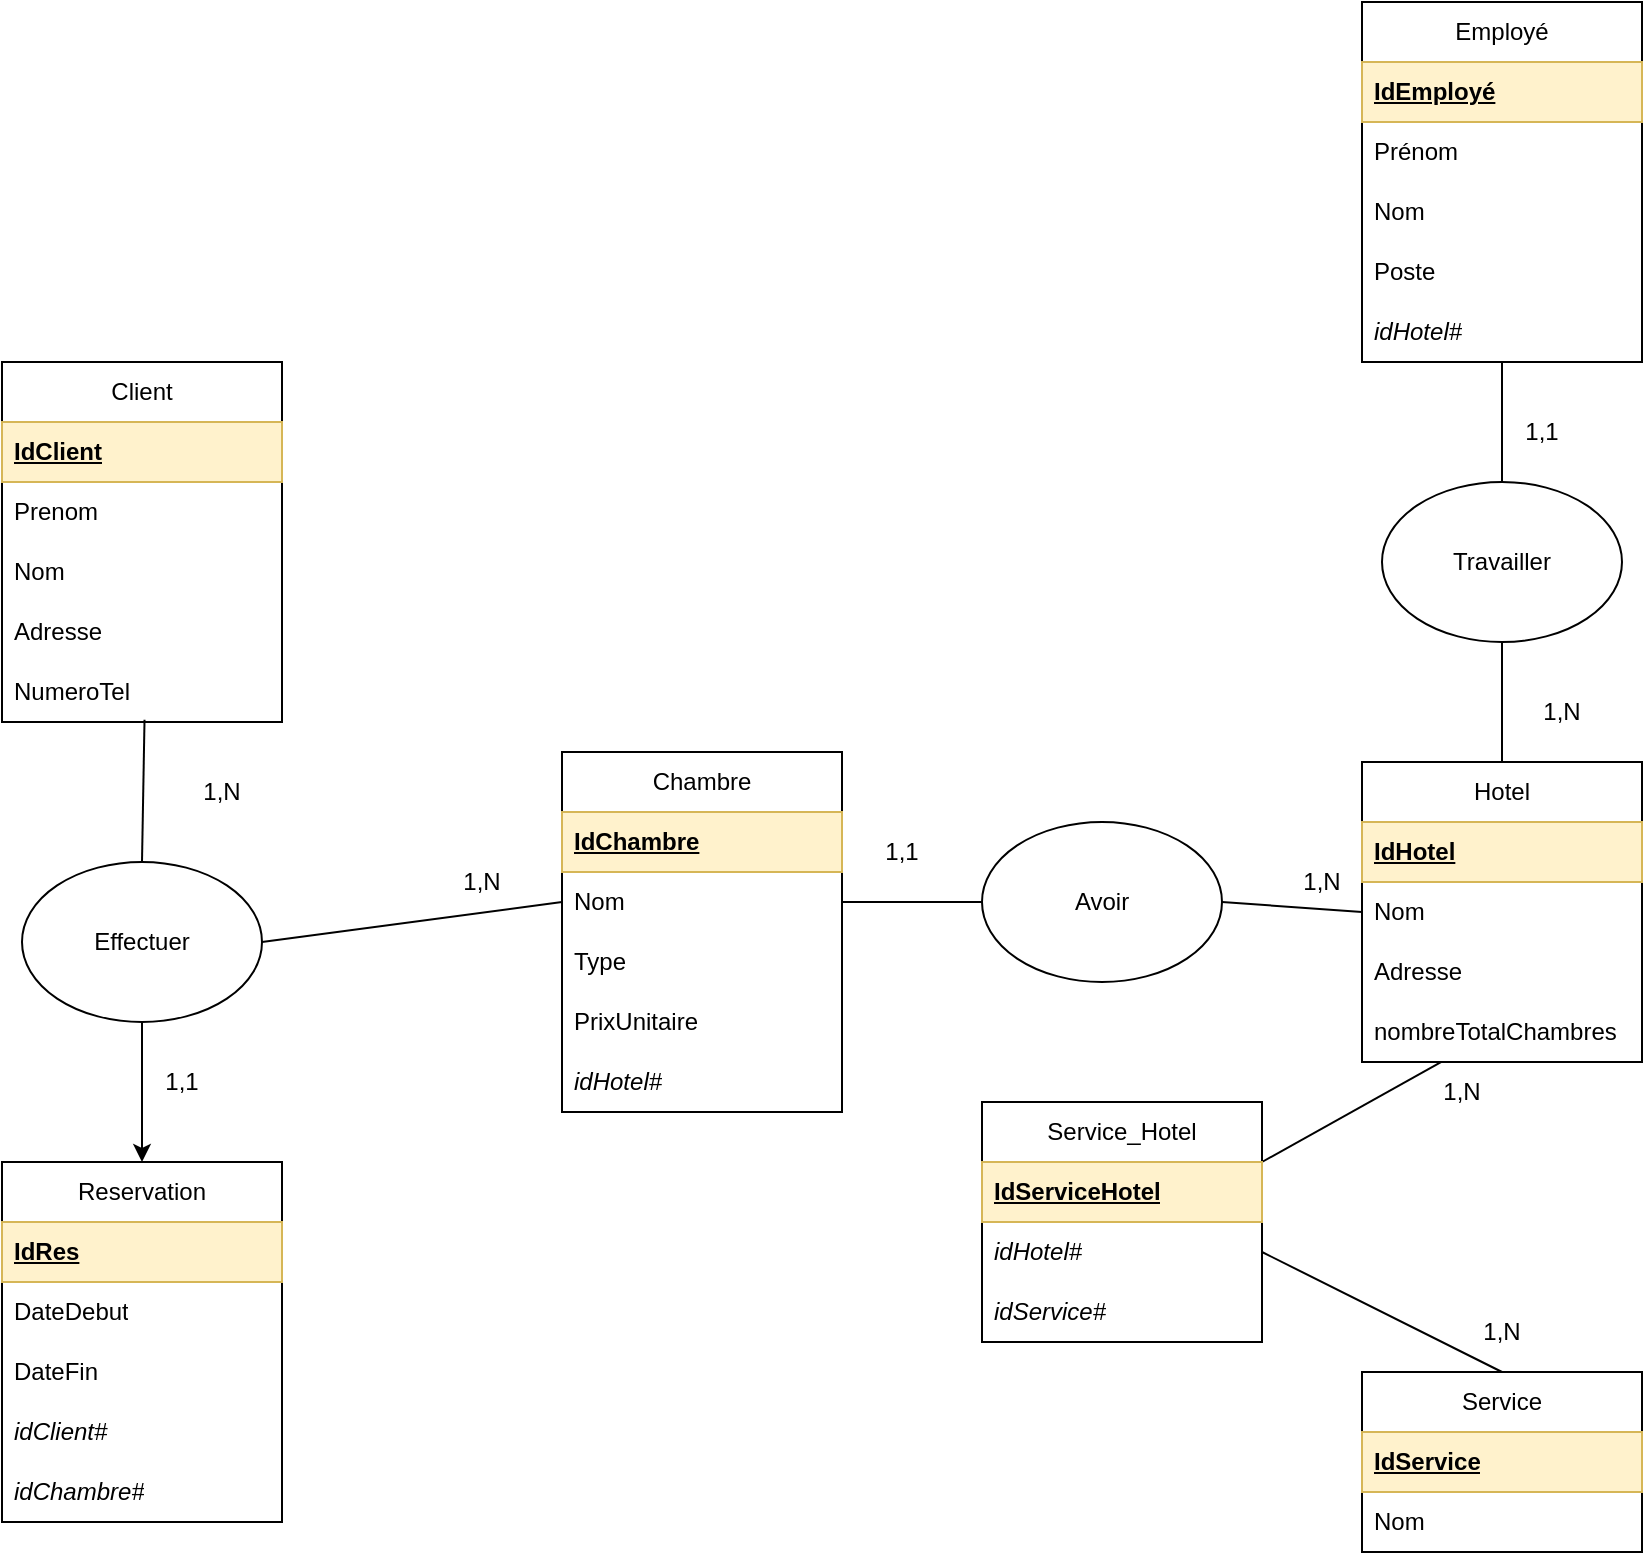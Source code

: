<mxfile version="22.1.11" type="device">
  <diagram name="Page-1" id="E4w9Dfdz34rPDymhhQbA">
    <mxGraphModel dx="2046" dy="1882" grid="1" gridSize="10" guides="1" tooltips="1" connect="1" arrows="1" fold="1" page="1" pageScale="1" pageWidth="827" pageHeight="1169" math="0" shadow="0">
      <root>
        <mxCell id="0" />
        <mxCell id="1" parent="0" />
        <mxCell id="BhxzaYx3S7wr-Ydjsyry-1" value="Hotel" style="swimlane;fontStyle=0;childLayout=stackLayout;horizontal=1;startSize=30;horizontalStack=0;resizeParent=1;resizeParentMax=0;resizeLast=0;collapsible=1;marginBottom=0;whiteSpace=wrap;html=1;" parent="1" vertex="1">
          <mxGeometry x="500" y="210" width="140" height="150" as="geometry" />
        </mxCell>
        <mxCell id="BhxzaYx3S7wr-Ydjsyry-2" value="&lt;u&gt;&lt;b&gt;IdHotel&lt;/b&gt;&lt;/u&gt;" style="text;strokeColor=#d6b656;fillColor=#fff2cc;align=left;verticalAlign=middle;spacingLeft=4;spacingRight=4;overflow=hidden;points=[[0,0.5],[1,0.5]];portConstraint=eastwest;rotatable=0;whiteSpace=wrap;html=1;" parent="BhxzaYx3S7wr-Ydjsyry-1" vertex="1">
          <mxGeometry y="30" width="140" height="30" as="geometry" />
        </mxCell>
        <mxCell id="BhxzaYx3S7wr-Ydjsyry-3" value="Nom" style="text;strokeColor=none;fillColor=none;align=left;verticalAlign=middle;spacingLeft=4;spacingRight=4;overflow=hidden;points=[[0,0.5],[1,0.5]];portConstraint=eastwest;rotatable=0;whiteSpace=wrap;html=1;" parent="BhxzaYx3S7wr-Ydjsyry-1" vertex="1">
          <mxGeometry y="60" width="140" height="30" as="geometry" />
        </mxCell>
        <mxCell id="BhxzaYx3S7wr-Ydjsyry-4" value="Adresse" style="text;strokeColor=none;fillColor=none;align=left;verticalAlign=middle;spacingLeft=4;spacingRight=4;overflow=hidden;points=[[0,0.5],[1,0.5]];portConstraint=eastwest;rotatable=0;whiteSpace=wrap;html=1;" parent="BhxzaYx3S7wr-Ydjsyry-1" vertex="1">
          <mxGeometry y="90" width="140" height="30" as="geometry" />
        </mxCell>
        <mxCell id="E3cw6OAHOI8MhA3ziFxd-1" value="nombreTotalChambres" style="text;strokeColor=none;fillColor=none;align=left;verticalAlign=middle;spacingLeft=4;spacingRight=4;overflow=hidden;points=[[0,0.5],[1,0.5]];portConstraint=eastwest;rotatable=0;whiteSpace=wrap;html=1;" vertex="1" parent="BhxzaYx3S7wr-Ydjsyry-1">
          <mxGeometry y="120" width="140" height="30" as="geometry" />
        </mxCell>
        <mxCell id="BhxzaYx3S7wr-Ydjsyry-5" value="Chambre" style="swimlane;fontStyle=0;childLayout=stackLayout;horizontal=1;startSize=30;horizontalStack=0;resizeParent=1;resizeParentMax=0;resizeLast=0;collapsible=1;marginBottom=0;whiteSpace=wrap;html=1;" parent="1" vertex="1">
          <mxGeometry x="100" y="205" width="140" height="180" as="geometry" />
        </mxCell>
        <mxCell id="BhxzaYx3S7wr-Ydjsyry-6" value="&lt;u&gt;&lt;b&gt;IdChambre&lt;/b&gt;&lt;/u&gt;" style="text;strokeColor=#d6b656;fillColor=#fff2cc;align=left;verticalAlign=middle;spacingLeft=4;spacingRight=4;overflow=hidden;points=[[0,0.5],[1,0.5]];portConstraint=eastwest;rotatable=0;whiteSpace=wrap;html=1;" parent="BhxzaYx3S7wr-Ydjsyry-5" vertex="1">
          <mxGeometry y="30" width="140" height="30" as="geometry" />
        </mxCell>
        <mxCell id="BhxzaYx3S7wr-Ydjsyry-7" value="Nom" style="text;strokeColor=none;fillColor=none;align=left;verticalAlign=middle;spacingLeft=4;spacingRight=4;overflow=hidden;points=[[0,0.5],[1,0.5]];portConstraint=eastwest;rotatable=0;whiteSpace=wrap;html=1;" parent="BhxzaYx3S7wr-Ydjsyry-5" vertex="1">
          <mxGeometry y="60" width="140" height="30" as="geometry" />
        </mxCell>
        <mxCell id="BhxzaYx3S7wr-Ydjsyry-8" value="Type" style="text;strokeColor=none;fillColor=none;align=left;verticalAlign=middle;spacingLeft=4;spacingRight=4;overflow=hidden;points=[[0,0.5],[1,0.5]];portConstraint=eastwest;rotatable=0;whiteSpace=wrap;html=1;" parent="BhxzaYx3S7wr-Ydjsyry-5" vertex="1">
          <mxGeometry y="90" width="140" height="30" as="geometry" />
        </mxCell>
        <mxCell id="BhxzaYx3S7wr-Ydjsyry-9" value="PrixUnitaire" style="text;strokeColor=none;fillColor=none;align=left;verticalAlign=middle;spacingLeft=4;spacingRight=4;overflow=hidden;points=[[0,0.5],[1,0.5]];portConstraint=eastwest;rotatable=0;whiteSpace=wrap;html=1;" parent="BhxzaYx3S7wr-Ydjsyry-5" vertex="1">
          <mxGeometry y="120" width="140" height="30" as="geometry" />
        </mxCell>
        <mxCell id="BhxzaYx3S7wr-Ydjsyry-60" value="&lt;i&gt;idHotel#&lt;/i&gt;" style="text;strokeColor=none;fillColor=none;align=left;verticalAlign=middle;spacingLeft=4;spacingRight=4;overflow=hidden;points=[[0,0.5],[1,0.5]];portConstraint=eastwest;rotatable=0;whiteSpace=wrap;html=1;" parent="BhxzaYx3S7wr-Ydjsyry-5" vertex="1">
          <mxGeometry y="150" width="140" height="30" as="geometry" />
        </mxCell>
        <mxCell id="BhxzaYx3S7wr-Ydjsyry-10" value="Client" style="swimlane;fontStyle=0;childLayout=stackLayout;horizontal=1;startSize=30;horizontalStack=0;resizeParent=1;resizeParentMax=0;resizeLast=0;collapsible=1;marginBottom=0;whiteSpace=wrap;html=1;" parent="1" vertex="1">
          <mxGeometry x="-180" y="10" width="140" height="180" as="geometry" />
        </mxCell>
        <mxCell id="BhxzaYx3S7wr-Ydjsyry-11" value="&lt;u&gt;&lt;b&gt;IdClient&lt;/b&gt;&lt;/u&gt;" style="text;strokeColor=#d6b656;fillColor=#fff2cc;align=left;verticalAlign=middle;spacingLeft=4;spacingRight=4;overflow=hidden;points=[[0,0.5],[1,0.5]];portConstraint=eastwest;rotatable=0;whiteSpace=wrap;html=1;" parent="BhxzaYx3S7wr-Ydjsyry-10" vertex="1">
          <mxGeometry y="30" width="140" height="30" as="geometry" />
        </mxCell>
        <mxCell id="BhxzaYx3S7wr-Ydjsyry-12" value="Prenom" style="text;strokeColor=none;fillColor=none;align=left;verticalAlign=middle;spacingLeft=4;spacingRight=4;overflow=hidden;points=[[0,0.5],[1,0.5]];portConstraint=eastwest;rotatable=0;whiteSpace=wrap;html=1;" parent="BhxzaYx3S7wr-Ydjsyry-10" vertex="1">
          <mxGeometry y="60" width="140" height="30" as="geometry" />
        </mxCell>
        <mxCell id="BhxzaYx3S7wr-Ydjsyry-13" value="Nom" style="text;strokeColor=none;fillColor=none;align=left;verticalAlign=middle;spacingLeft=4;spacingRight=4;overflow=hidden;points=[[0,0.5],[1,0.5]];portConstraint=eastwest;rotatable=0;whiteSpace=wrap;html=1;" parent="BhxzaYx3S7wr-Ydjsyry-10" vertex="1">
          <mxGeometry y="90" width="140" height="30" as="geometry" />
        </mxCell>
        <mxCell id="BhxzaYx3S7wr-Ydjsyry-14" value="Adresse" style="text;strokeColor=none;fillColor=none;align=left;verticalAlign=middle;spacingLeft=4;spacingRight=4;overflow=hidden;points=[[0,0.5],[1,0.5]];portConstraint=eastwest;rotatable=0;whiteSpace=wrap;html=1;" parent="BhxzaYx3S7wr-Ydjsyry-10" vertex="1">
          <mxGeometry y="120" width="140" height="30" as="geometry" />
        </mxCell>
        <mxCell id="BhxzaYx3S7wr-Ydjsyry-15" value="NumeroTel" style="text;strokeColor=none;fillColor=none;align=left;verticalAlign=middle;spacingLeft=4;spacingRight=4;overflow=hidden;points=[[0,0.5],[1,0.5]];portConstraint=eastwest;rotatable=0;whiteSpace=wrap;html=1;" parent="BhxzaYx3S7wr-Ydjsyry-10" vertex="1">
          <mxGeometry y="150" width="140" height="30" as="geometry" />
        </mxCell>
        <mxCell id="BhxzaYx3S7wr-Ydjsyry-16" value="Employé" style="swimlane;fontStyle=0;childLayout=stackLayout;horizontal=1;startSize=30;horizontalStack=0;resizeParent=1;resizeParentMax=0;resizeLast=0;collapsible=1;marginBottom=0;whiteSpace=wrap;html=1;" parent="1" vertex="1">
          <mxGeometry x="500" y="-170" width="140" height="180" as="geometry" />
        </mxCell>
        <mxCell id="BhxzaYx3S7wr-Ydjsyry-17" value="&lt;u&gt;&lt;b&gt;IdEmployé&lt;/b&gt;&lt;/u&gt;" style="text;strokeColor=#d6b656;fillColor=#fff2cc;align=left;verticalAlign=middle;spacingLeft=4;spacingRight=4;overflow=hidden;points=[[0,0.5],[1,0.5]];portConstraint=eastwest;rotatable=0;whiteSpace=wrap;html=1;" parent="BhxzaYx3S7wr-Ydjsyry-16" vertex="1">
          <mxGeometry y="30" width="140" height="30" as="geometry" />
        </mxCell>
        <mxCell id="BhxzaYx3S7wr-Ydjsyry-18" value="Prénom" style="text;strokeColor=none;fillColor=none;align=left;verticalAlign=middle;spacingLeft=4;spacingRight=4;overflow=hidden;points=[[0,0.5],[1,0.5]];portConstraint=eastwest;rotatable=0;whiteSpace=wrap;html=1;" parent="BhxzaYx3S7wr-Ydjsyry-16" vertex="1">
          <mxGeometry y="60" width="140" height="30" as="geometry" />
        </mxCell>
        <mxCell id="BhxzaYx3S7wr-Ydjsyry-19" value="Nom" style="text;strokeColor=none;fillColor=none;align=left;verticalAlign=middle;spacingLeft=4;spacingRight=4;overflow=hidden;points=[[0,0.5],[1,0.5]];portConstraint=eastwest;rotatable=0;whiteSpace=wrap;html=1;" parent="BhxzaYx3S7wr-Ydjsyry-16" vertex="1">
          <mxGeometry y="90" width="140" height="30" as="geometry" />
        </mxCell>
        <mxCell id="BhxzaYx3S7wr-Ydjsyry-20" value="Poste" style="text;strokeColor=none;fillColor=none;align=left;verticalAlign=middle;spacingLeft=4;spacingRight=4;overflow=hidden;points=[[0,0.5],[1,0.5]];portConstraint=eastwest;rotatable=0;whiteSpace=wrap;html=1;" parent="BhxzaYx3S7wr-Ydjsyry-16" vertex="1">
          <mxGeometry y="120" width="140" height="30" as="geometry" />
        </mxCell>
        <mxCell id="BhxzaYx3S7wr-Ydjsyry-61" value="&lt;i&gt;idHotel#&lt;/i&gt;" style="text;strokeColor=none;fillColor=none;align=left;verticalAlign=middle;spacingLeft=4;spacingRight=4;overflow=hidden;points=[[0,0.5],[1,0.5]];portConstraint=eastwest;rotatable=0;whiteSpace=wrap;html=1;" parent="BhxzaYx3S7wr-Ydjsyry-16" vertex="1">
          <mxGeometry y="150" width="140" height="30" as="geometry" />
        </mxCell>
        <mxCell id="BhxzaYx3S7wr-Ydjsyry-21" value="Reservation" style="swimlane;fontStyle=0;childLayout=stackLayout;horizontal=1;startSize=30;horizontalStack=0;resizeParent=1;resizeParentMax=0;resizeLast=0;collapsible=1;marginBottom=0;whiteSpace=wrap;html=1;" parent="1" vertex="1">
          <mxGeometry x="-180" y="410" width="140" height="180" as="geometry" />
        </mxCell>
        <mxCell id="BhxzaYx3S7wr-Ydjsyry-22" value="&lt;u&gt;&lt;b&gt;IdRes&lt;/b&gt;&lt;/u&gt;" style="text;strokeColor=#d6b656;fillColor=#fff2cc;align=left;verticalAlign=middle;spacingLeft=4;spacingRight=4;overflow=hidden;points=[[0,0.5],[1,0.5]];portConstraint=eastwest;rotatable=0;whiteSpace=wrap;html=1;" parent="BhxzaYx3S7wr-Ydjsyry-21" vertex="1">
          <mxGeometry y="30" width="140" height="30" as="geometry" />
        </mxCell>
        <mxCell id="BhxzaYx3S7wr-Ydjsyry-23" value="DateDebut" style="text;strokeColor=none;fillColor=none;align=left;verticalAlign=middle;spacingLeft=4;spacingRight=4;overflow=hidden;points=[[0,0.5],[1,0.5]];portConstraint=eastwest;rotatable=0;whiteSpace=wrap;html=1;" parent="BhxzaYx3S7wr-Ydjsyry-21" vertex="1">
          <mxGeometry y="60" width="140" height="30" as="geometry" />
        </mxCell>
        <mxCell id="BhxzaYx3S7wr-Ydjsyry-24" value="DateFin" style="text;strokeColor=none;fillColor=none;align=left;verticalAlign=middle;spacingLeft=4;spacingRight=4;overflow=hidden;points=[[0,0.5],[1,0.5]];portConstraint=eastwest;rotatable=0;whiteSpace=wrap;html=1;" parent="BhxzaYx3S7wr-Ydjsyry-21" vertex="1">
          <mxGeometry y="90" width="140" height="30" as="geometry" />
        </mxCell>
        <mxCell id="BhxzaYx3S7wr-Ydjsyry-62" value="&lt;i&gt;idClient#&lt;/i&gt;" style="text;strokeColor=none;fillColor=none;align=left;verticalAlign=middle;spacingLeft=4;spacingRight=4;overflow=hidden;points=[[0,0.5],[1,0.5]];portConstraint=eastwest;rotatable=0;whiteSpace=wrap;html=1;" parent="BhxzaYx3S7wr-Ydjsyry-21" vertex="1">
          <mxGeometry y="120" width="140" height="30" as="geometry" />
        </mxCell>
        <mxCell id="BhxzaYx3S7wr-Ydjsyry-63" value="&lt;i&gt;idChambre#&lt;/i&gt;" style="text;strokeColor=none;fillColor=none;align=left;verticalAlign=middle;spacingLeft=4;spacingRight=4;overflow=hidden;points=[[0,0.5],[1,0.5]];portConstraint=eastwest;rotatable=0;whiteSpace=wrap;html=1;" parent="BhxzaYx3S7wr-Ydjsyry-21" vertex="1">
          <mxGeometry y="150" width="140" height="30" as="geometry" />
        </mxCell>
        <mxCell id="BhxzaYx3S7wr-Ydjsyry-25" value="Service" style="swimlane;fontStyle=0;childLayout=stackLayout;horizontal=1;startSize=30;horizontalStack=0;resizeParent=1;resizeParentMax=0;resizeLast=0;collapsible=1;marginBottom=0;whiteSpace=wrap;html=1;" parent="1" vertex="1">
          <mxGeometry x="500" y="515" width="140" height="90" as="geometry" />
        </mxCell>
        <mxCell id="BhxzaYx3S7wr-Ydjsyry-26" value="&lt;u&gt;&lt;b&gt;IdService&lt;/b&gt;&lt;/u&gt;" style="text;strokeColor=#d6b656;fillColor=#fff2cc;align=left;verticalAlign=middle;spacingLeft=4;spacingRight=4;overflow=hidden;points=[[0,0.5],[1,0.5]];portConstraint=eastwest;rotatable=0;whiteSpace=wrap;html=1;" parent="BhxzaYx3S7wr-Ydjsyry-25" vertex="1">
          <mxGeometry y="30" width="140" height="30" as="geometry" />
        </mxCell>
        <mxCell id="BhxzaYx3S7wr-Ydjsyry-27" value="Nom" style="text;strokeColor=none;fillColor=none;align=left;verticalAlign=middle;spacingLeft=4;spacingRight=4;overflow=hidden;points=[[0,0.5],[1,0.5]];portConstraint=eastwest;rotatable=0;whiteSpace=wrap;html=1;" parent="BhxzaYx3S7wr-Ydjsyry-25" vertex="1">
          <mxGeometry y="60" width="140" height="30" as="geometry" />
        </mxCell>
        <mxCell id="BhxzaYx3S7wr-Ydjsyry-30" value="" style="endArrow=none;html=1;rounded=0;entryX=1;entryY=0.5;entryDx=0;entryDy=0;exitX=0.5;exitY=0;exitDx=0;exitDy=0;" parent="1" source="BhxzaYx3S7wr-Ydjsyry-25" target="BhxzaYx3S7wr-Ydjsyry-56" edge="1">
          <mxGeometry width="50" height="50" relative="1" as="geometry">
            <mxPoint x="580" y="400" as="sourcePoint" />
            <mxPoint x="570" y="470" as="targetPoint" />
          </mxGeometry>
        </mxCell>
        <mxCell id="BhxzaYx3S7wr-Ydjsyry-31" value="" style="endArrow=none;html=1;rounded=0;exitX=1;exitY=0.25;exitDx=0;exitDy=0;entryX=0.282;entryY=1.004;entryDx=0;entryDy=0;entryPerimeter=0;" parent="1" source="BhxzaYx3S7wr-Ydjsyry-54" target="E3cw6OAHOI8MhA3ziFxd-1" edge="1">
          <mxGeometry width="50" height="50" relative="1" as="geometry">
            <mxPoint x="570" y="390" as="sourcePoint" />
            <mxPoint x="570" y="340" as="targetPoint" />
          </mxGeometry>
        </mxCell>
        <mxCell id="BhxzaYx3S7wr-Ydjsyry-32" value="1,N" style="text;html=1;align=center;verticalAlign=middle;whiteSpace=wrap;rounded=0;" parent="1" vertex="1">
          <mxGeometry x="540" y="480" width="60" height="30" as="geometry" />
        </mxCell>
        <mxCell id="BhxzaYx3S7wr-Ydjsyry-33" value="1,N" style="text;html=1;align=center;verticalAlign=middle;whiteSpace=wrap;rounded=0;" parent="1" vertex="1">
          <mxGeometry x="520" y="360" width="60" height="30" as="geometry" />
        </mxCell>
        <mxCell id="BhxzaYx3S7wr-Ydjsyry-34" value="Avoir" style="ellipse;whiteSpace=wrap;html=1;" parent="1" vertex="1">
          <mxGeometry x="310" y="240" width="120" height="80" as="geometry" />
        </mxCell>
        <mxCell id="BhxzaYx3S7wr-Ydjsyry-35" value="" style="endArrow=none;html=1;rounded=0;entryX=0;entryY=0.5;entryDx=0;entryDy=0;exitX=1;exitY=0.5;exitDx=0;exitDy=0;" parent="1" source="BhxzaYx3S7wr-Ydjsyry-34" target="BhxzaYx3S7wr-Ydjsyry-3" edge="1">
          <mxGeometry width="50" height="50" relative="1" as="geometry">
            <mxPoint x="380" y="410" as="sourcePoint" />
            <mxPoint x="430" y="360" as="targetPoint" />
          </mxGeometry>
        </mxCell>
        <mxCell id="BhxzaYx3S7wr-Ydjsyry-36" value="" style="endArrow=none;html=1;rounded=0;exitX=1;exitY=0.5;exitDx=0;exitDy=0;entryX=0;entryY=0.5;entryDx=0;entryDy=0;" parent="1" source="BhxzaYx3S7wr-Ydjsyry-7" target="BhxzaYx3S7wr-Ydjsyry-34" edge="1">
          <mxGeometry width="50" height="50" relative="1" as="geometry">
            <mxPoint x="230" y="420" as="sourcePoint" />
            <mxPoint x="280" y="370" as="targetPoint" />
          </mxGeometry>
        </mxCell>
        <mxCell id="BhxzaYx3S7wr-Ydjsyry-37" value="1,1" style="text;html=1;align=center;verticalAlign=middle;whiteSpace=wrap;rounded=0;" parent="1" vertex="1">
          <mxGeometry x="240" y="240" width="60" height="30" as="geometry" />
        </mxCell>
        <mxCell id="BhxzaYx3S7wr-Ydjsyry-38" value="1,N" style="text;html=1;align=center;verticalAlign=middle;whiteSpace=wrap;rounded=0;" parent="1" vertex="1">
          <mxGeometry x="450" y="255" width="60" height="30" as="geometry" />
        </mxCell>
        <mxCell id="BhxzaYx3S7wr-Ydjsyry-39" value="Effectuer" style="ellipse;whiteSpace=wrap;html=1;" parent="1" vertex="1">
          <mxGeometry x="-170" y="260" width="120" height="80" as="geometry" />
        </mxCell>
        <mxCell id="BhxzaYx3S7wr-Ydjsyry-40" value="" style="endArrow=none;html=1;rounded=0;entryX=0.509;entryY=0.962;entryDx=0;entryDy=0;entryPerimeter=0;exitX=0.5;exitY=0;exitDx=0;exitDy=0;" parent="1" source="BhxzaYx3S7wr-Ydjsyry-39" target="BhxzaYx3S7wr-Ydjsyry-15" edge="1">
          <mxGeometry width="50" height="50" relative="1" as="geometry">
            <mxPoint x="-130" y="250" as="sourcePoint" />
            <mxPoint x="-80" y="200" as="targetPoint" />
          </mxGeometry>
        </mxCell>
        <mxCell id="BhxzaYx3S7wr-Ydjsyry-41" value="1,N" style="text;html=1;align=center;verticalAlign=middle;whiteSpace=wrap;rounded=0;" parent="1" vertex="1">
          <mxGeometry x="-100" y="210" width="60" height="30" as="geometry" />
        </mxCell>
        <mxCell id="BhxzaYx3S7wr-Ydjsyry-42" value="1,1" style="text;html=1;align=center;verticalAlign=middle;whiteSpace=wrap;rounded=0;" parent="1" vertex="1">
          <mxGeometry x="-120" y="355" width="60" height="30" as="geometry" />
        </mxCell>
        <mxCell id="BhxzaYx3S7wr-Ydjsyry-43" value="" style="endArrow=none;html=1;rounded=0;entryX=0;entryY=0.5;entryDx=0;entryDy=0;exitX=1;exitY=0.5;exitDx=0;exitDy=0;" parent="1" source="BhxzaYx3S7wr-Ydjsyry-39" target="BhxzaYx3S7wr-Ydjsyry-7" edge="1">
          <mxGeometry width="50" height="50" relative="1" as="geometry">
            <mxPoint y="310" as="sourcePoint" />
            <mxPoint x="50" y="260" as="targetPoint" />
          </mxGeometry>
        </mxCell>
        <mxCell id="BhxzaYx3S7wr-Ydjsyry-44" value="1,N" style="text;html=1;align=center;verticalAlign=middle;whiteSpace=wrap;rounded=0;" parent="1" vertex="1">
          <mxGeometry x="30" y="255" width="60" height="30" as="geometry" />
        </mxCell>
        <mxCell id="BhxzaYx3S7wr-Ydjsyry-45" value="" style="endArrow=classic;html=1;rounded=0;exitX=0.5;exitY=1;exitDx=0;exitDy=0;entryX=0.5;entryY=0;entryDx=0;entryDy=0;" parent="1" source="BhxzaYx3S7wr-Ydjsyry-39" target="BhxzaYx3S7wr-Ydjsyry-21" edge="1">
          <mxGeometry width="50" height="50" relative="1" as="geometry">
            <mxPoint x="-310" y="480" as="sourcePoint" />
            <mxPoint x="-260" y="430" as="targetPoint" />
          </mxGeometry>
        </mxCell>
        <mxCell id="BhxzaYx3S7wr-Ydjsyry-46" value="Travailler" style="ellipse;whiteSpace=wrap;html=1;" parent="1" vertex="1">
          <mxGeometry x="510" y="70" width="120" height="80" as="geometry" />
        </mxCell>
        <mxCell id="BhxzaYx3S7wr-Ydjsyry-47" value="" style="endArrow=none;html=1;rounded=0;exitX=0.5;exitY=0;exitDx=0;exitDy=0;" parent="1" source="BhxzaYx3S7wr-Ydjsyry-46" edge="1">
          <mxGeometry width="50" height="50" relative="1" as="geometry">
            <mxPoint x="430" y="80" as="sourcePoint" />
            <mxPoint x="570" y="10" as="targetPoint" />
          </mxGeometry>
        </mxCell>
        <mxCell id="BhxzaYx3S7wr-Ydjsyry-48" value="" style="endArrow=none;html=1;rounded=0;entryX=0.5;entryY=1;entryDx=0;entryDy=0;exitX=0.5;exitY=0;exitDx=0;exitDy=0;" parent="1" source="BhxzaYx3S7wr-Ydjsyry-1" target="BhxzaYx3S7wr-Ydjsyry-46" edge="1">
          <mxGeometry width="50" height="50" relative="1" as="geometry">
            <mxPoint x="580" y="80" as="sourcePoint" />
            <mxPoint x="582" y="30" as="targetPoint" />
          </mxGeometry>
        </mxCell>
        <mxCell id="BhxzaYx3S7wr-Ydjsyry-49" value="1,1" style="text;html=1;align=center;verticalAlign=middle;whiteSpace=wrap;rounded=0;" parent="1" vertex="1">
          <mxGeometry x="560" y="30" width="60" height="30" as="geometry" />
        </mxCell>
        <mxCell id="BhxzaYx3S7wr-Ydjsyry-50" value="1,N" style="text;html=1;align=center;verticalAlign=middle;whiteSpace=wrap;rounded=0;" parent="1" vertex="1">
          <mxGeometry x="570" y="170" width="60" height="30" as="geometry" />
        </mxCell>
        <mxCell id="BhxzaYx3S7wr-Ydjsyry-54" value="Service_Hotel" style="swimlane;fontStyle=0;childLayout=stackLayout;horizontal=1;startSize=30;horizontalStack=0;resizeParent=1;resizeParentMax=0;resizeLast=0;collapsible=1;marginBottom=0;whiteSpace=wrap;html=1;" parent="1" vertex="1">
          <mxGeometry x="310" y="380" width="140" height="120" as="geometry" />
        </mxCell>
        <mxCell id="BhxzaYx3S7wr-Ydjsyry-55" value="&lt;u&gt;&lt;b&gt;IdServiceHotel&lt;/b&gt;&lt;/u&gt;" style="text;strokeColor=#d6b656;fillColor=#fff2cc;align=left;verticalAlign=middle;spacingLeft=4;spacingRight=4;overflow=hidden;points=[[0,0.5],[1,0.5]];portConstraint=eastwest;rotatable=0;whiteSpace=wrap;html=1;" parent="BhxzaYx3S7wr-Ydjsyry-54" vertex="1">
          <mxGeometry y="30" width="140" height="30" as="geometry" />
        </mxCell>
        <mxCell id="BhxzaYx3S7wr-Ydjsyry-56" value="&lt;i&gt;idHotel#&lt;/i&gt;" style="text;strokeColor=none;fillColor=none;align=left;verticalAlign=middle;spacingLeft=4;spacingRight=4;overflow=hidden;points=[[0,0.5],[1,0.5]];portConstraint=eastwest;rotatable=0;whiteSpace=wrap;html=1;" parent="BhxzaYx3S7wr-Ydjsyry-54" vertex="1">
          <mxGeometry y="60" width="140" height="30" as="geometry" />
        </mxCell>
        <mxCell id="BhxzaYx3S7wr-Ydjsyry-57" value="&lt;i&gt;idService#&lt;/i&gt;" style="text;strokeColor=none;fillColor=none;align=left;verticalAlign=middle;spacingLeft=4;spacingRight=4;overflow=hidden;points=[[0,0.5],[1,0.5]];portConstraint=eastwest;rotatable=0;whiteSpace=wrap;html=1;" parent="BhxzaYx3S7wr-Ydjsyry-54" vertex="1">
          <mxGeometry y="90" width="140" height="30" as="geometry" />
        </mxCell>
      </root>
    </mxGraphModel>
  </diagram>
</mxfile>
